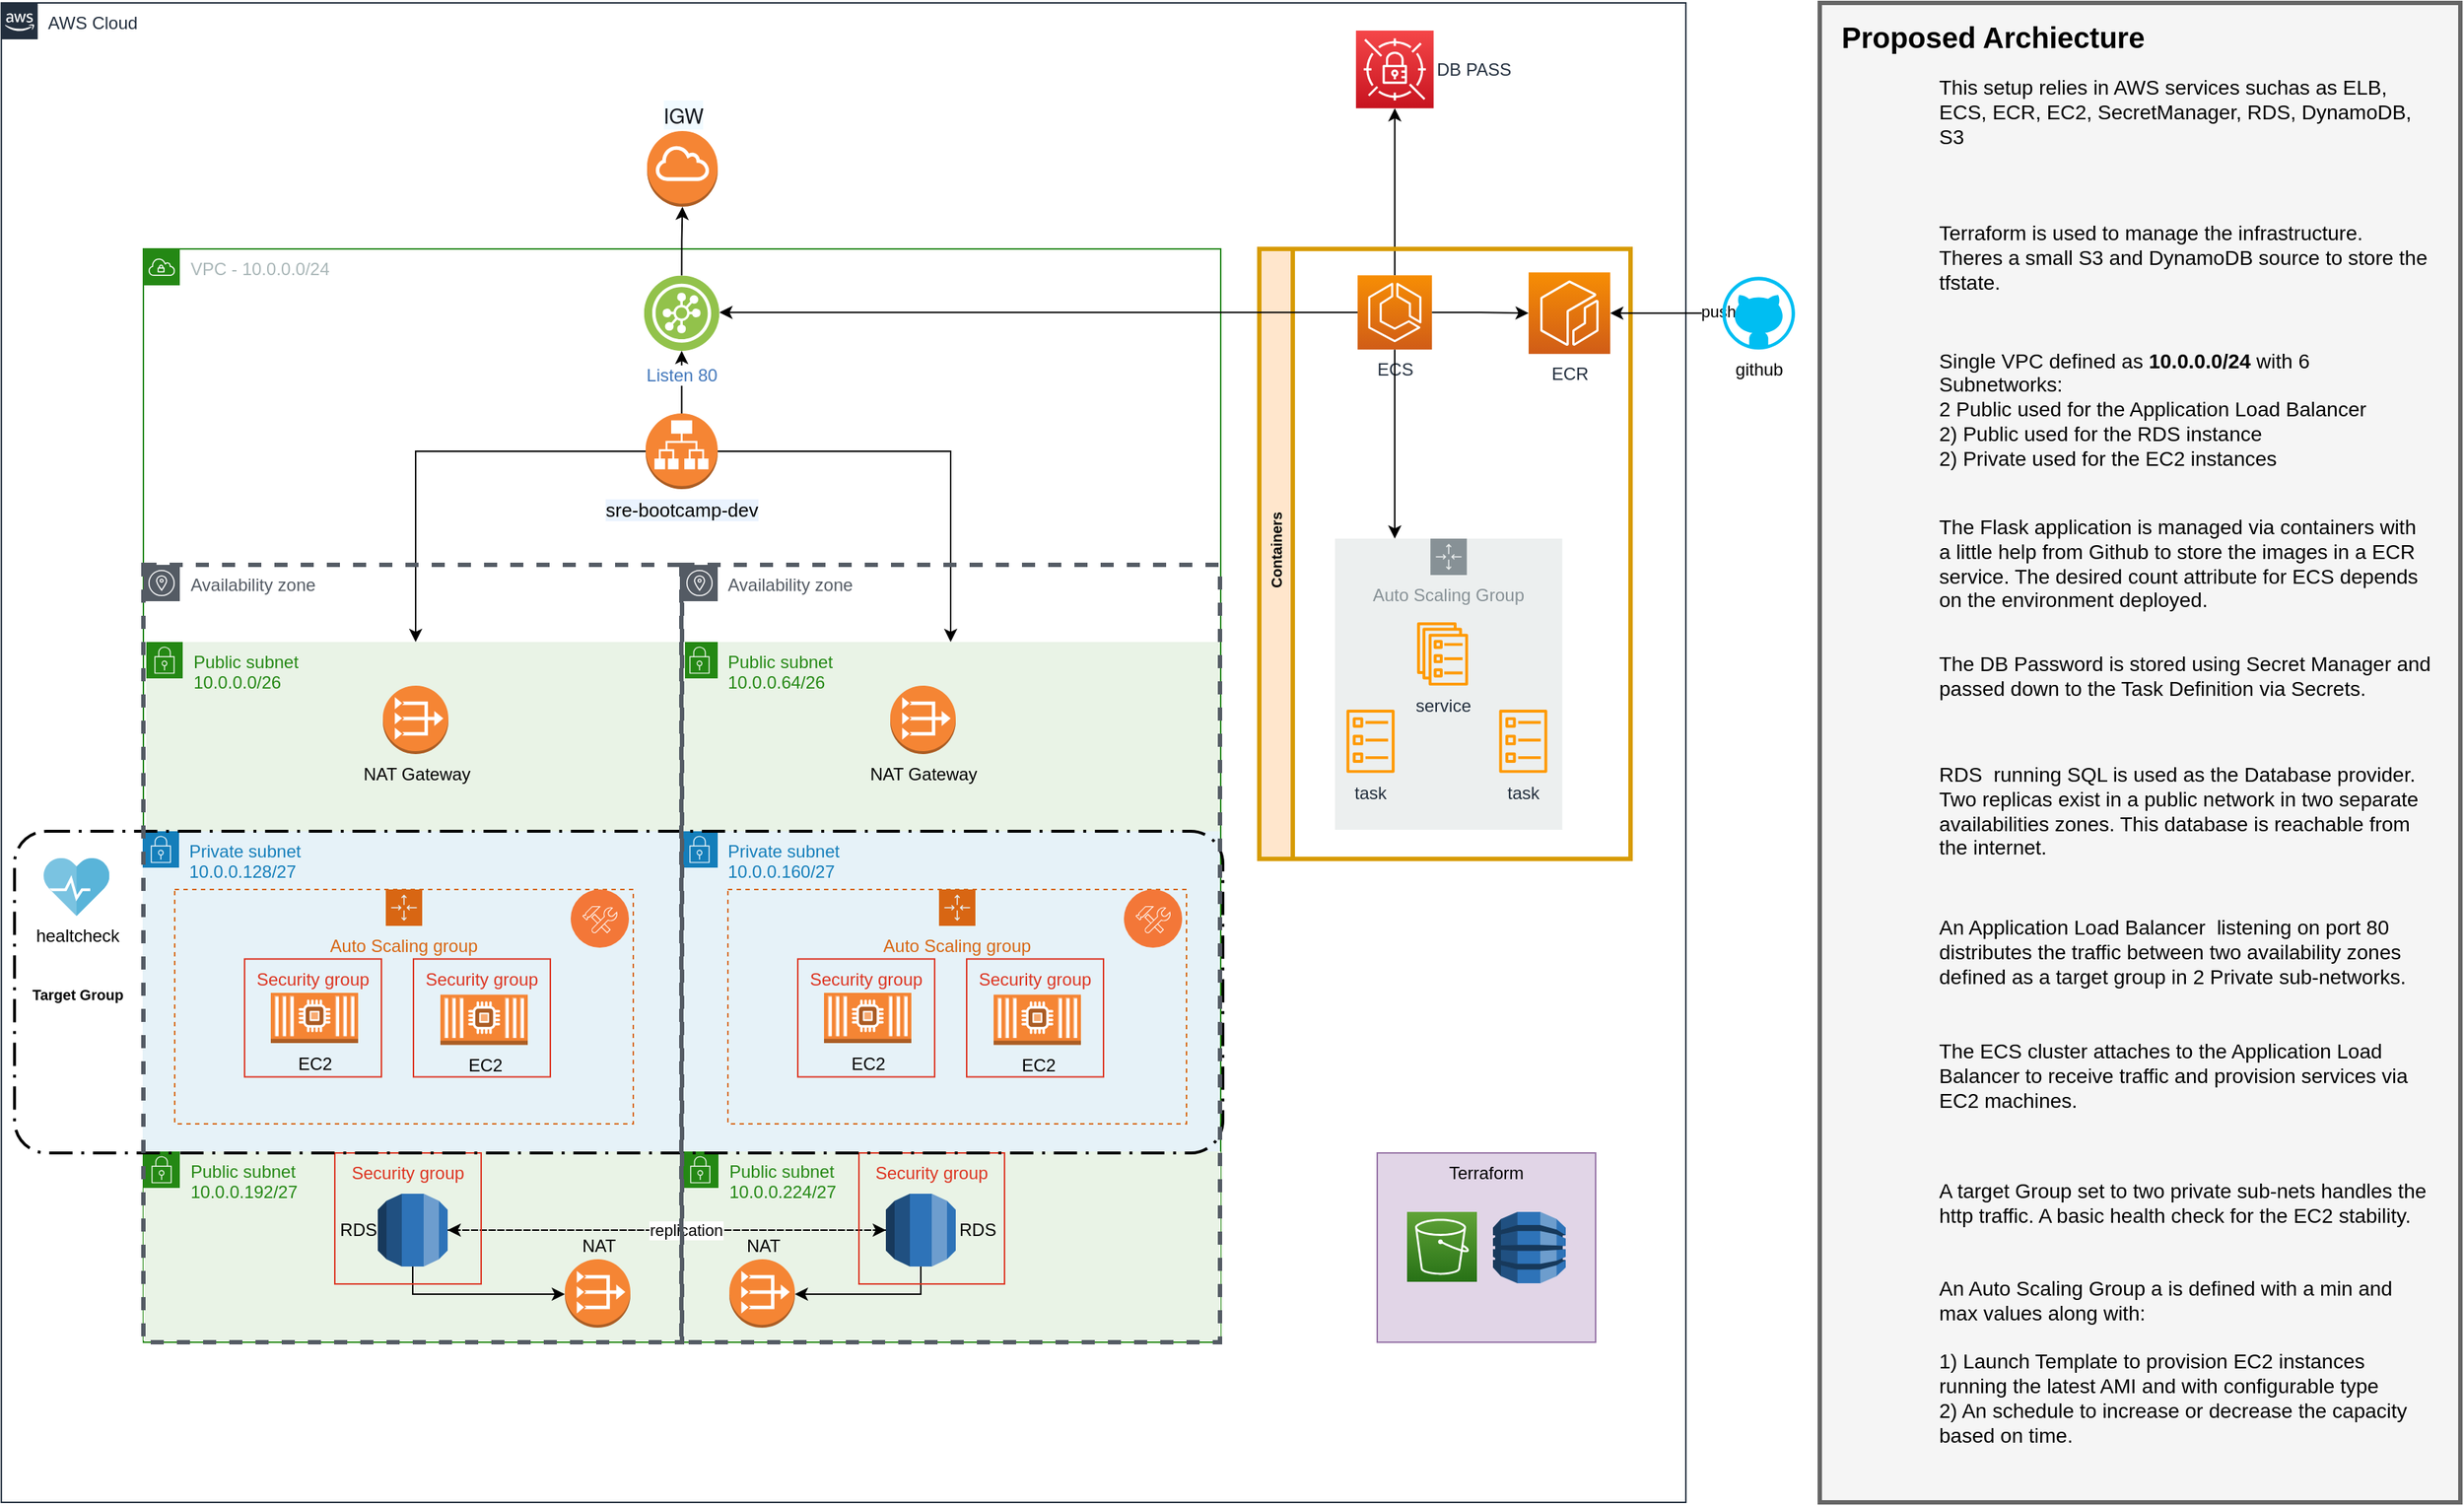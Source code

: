 <mxfile version="15.5.0" type="device"><diagram id="akol-tGmnqR44-U-yUHA" name="Page-1"><mxGraphModel dx="1468" dy="2044" grid="1" gridSize="10" guides="1" tooltips="1" connect="1" arrows="1" fold="1" page="1" pageScale="1" pageWidth="850" pageHeight="1100" math="0" shadow="0"><root><mxCell id="0"/><mxCell id="1" parent="0"/><mxCell id="ZdkhlD_b2fSYu1Bf26AR-216" value="" style="group" parent="1" vertex="1" connectable="0"><mxGeometry y="-1090" width="1158" height="1030" as="geometry"/></mxCell><mxCell id="ZdkhlD_b2fSYu1Bf26AR-36" value="AWS Cloud" style="points=[[0,0],[0.25,0],[0.5,0],[0.75,0],[1,0],[1,0.25],[1,0.5],[1,0.75],[1,1],[0.75,1],[0.5,1],[0.25,1],[0,1],[0,0.75],[0,0.5],[0,0.25]];outlineConnect=0;gradientColor=none;html=1;whiteSpace=wrap;fontSize=12;fontStyle=0;shape=mxgraph.aws4.group;grIcon=mxgraph.aws4.group_aws_cloud_alt;strokeColor=#232F3E;fillColor=none;verticalAlign=top;align=left;spacingLeft=30;fontColor=#232F3E;dashed=0;" parent="ZdkhlD_b2fSYu1Bf26AR-216" vertex="1"><mxGeometry x="0.904" width="1157.096" height="1030" as="geometry"/></mxCell><mxCell id="ZdkhlD_b2fSYu1Bf26AR-94" value="&lt;font style=&quot;font-size: 10px&quot;&gt;Target Group&lt;/font&gt;" style="text;strokeColor=none;fillColor=none;html=1;fontSize=17;fontStyle=1;verticalAlign=middle;align=center;" parent="ZdkhlD_b2fSYu1Bf26AR-216" vertex="1"><mxGeometry x="7.4" y="660" width="90.398" height="40" as="geometry"/></mxCell><mxCell id="ZdkhlD_b2fSYu1Bf26AR-95" value="healtcheck" style="sketch=0;aspect=fixed;html=1;points=[];align=center;image;fontSize=12;image=img/lib/mscae/ServiceHealth.svg;" parent="ZdkhlD_b2fSYu1Bf26AR-216" vertex="1"><mxGeometry x="30.004" y="587.47" width="45.199" height="39.775" as="geometry"/></mxCell><mxCell id="ZdkhlD_b2fSYu1Bf26AR-230" style="edgeStyle=orthogonalEdgeStyle;rounded=0;orthogonalLoop=1;jettySize=auto;html=1;fontSize=10;" parent="ZdkhlD_b2fSYu1Bf26AR-216" source="ZdkhlD_b2fSYu1Bf26AR-134" target="ZdkhlD_b2fSYu1Bf26AR-18" edge="1"><mxGeometry relative="1" as="geometry"/></mxCell><mxCell id="ZdkhlD_b2fSYu1Bf26AR-134" value="ECS" style="sketch=0;points=[[0,0,0],[0.25,0,0],[0.5,0,0],[0.75,0,0],[1,0,0],[0,1,0],[0.25,1,0],[0.5,1,0],[0.75,1,0],[1,1,0],[0,0.25,0],[0,0.5,0],[0,0.75,0],[1,0.25,0],[1,0.5,0],[1,0.75,0]];outlineConnect=0;fontColor=#232F3E;gradientColor=#F78E04;gradientDirection=north;fillColor=#D05C17;strokeColor=#ffffff;dashed=0;verticalLabelPosition=bottom;verticalAlign=top;align=center;html=1;fontSize=12;fontStyle=0;aspect=fixed;shape=mxgraph.aws4.resourceIcon;resIcon=mxgraph.aws4.ecs;" parent="ZdkhlD_b2fSYu1Bf26AR-216" vertex="1"><mxGeometry x="932.536" y="187.09" width="51.075" height="51.075" as="geometry"/></mxCell><mxCell id="ZdkhlD_b2fSYu1Bf26AR-170" style="edgeStyle=orthogonalEdgeStyle;rounded=0;orthogonalLoop=1;jettySize=auto;html=1;" parent="ZdkhlD_b2fSYu1Bf26AR-216" source="ZdkhlD_b2fSYu1Bf26AR-134" target="ZdkhlD_b2fSYu1Bf26AR-163" edge="1"><mxGeometry relative="1" as="geometry"><Array as="points"><mxPoint x="958" y="270"/><mxPoint x="958" y="270"/></Array></mxGeometry></mxCell><mxCell id="ZdkhlD_b2fSYu1Bf26AR-18" value="DB PASS" style="sketch=0;points=[[0,0,0],[0.25,0,0],[0.5,0,0],[0.75,0,0],[1,0,0],[0,1,0],[0.25,1,0],[0.5,1,0],[0.75,1,0],[1,1,0],[0,0.25,0],[0,0.5,0],[0,0.75,0],[1,0.25,0],[1,0.5,0],[1,0.75,0]];outlineConnect=0;fontColor=#232F3E;gradientColor=#F54749;gradientDirection=north;fillColor=#C7131F;strokeColor=#ffffff;dashed=0;verticalLabelPosition=middle;verticalAlign=middle;align=left;html=1;fontSize=12;fontStyle=0;aspect=fixed;shape=mxgraph.aws4.resourceIcon;resIcon=mxgraph.aws4.secrets_manager;labelPosition=right;" parent="ZdkhlD_b2fSYu1Bf26AR-216" vertex="1"><mxGeometry x="931.408" y="19" width="53.335" height="53.335" as="geometry"/></mxCell><mxCell id="ZdkhlD_b2fSYu1Bf26AR-117" value="ECR&lt;br&gt;" style="sketch=0;points=[[0,0,0],[0.25,0,0],[0.5,0,0],[0.75,0,0],[1,0,0],[0,1,0],[0.25,1,0],[0.5,1,0],[0.75,1,0],[1,1,0],[0,0.25,0],[0,0.5,0],[0,0.75,0],[1,0.25,0],[1,0.5,0],[1,0.75,0]];outlineConnect=0;fontColor=#232F3E;gradientColor=#F78E04;gradientDirection=north;fillColor=#D05C17;strokeColor=#ffffff;dashed=0;verticalLabelPosition=bottom;verticalAlign=top;align=center;html=1;fontSize=12;fontStyle=0;aspect=fixed;shape=mxgraph.aws4.resourceIcon;resIcon=mxgraph.aws4.ecr;" parent="ZdkhlD_b2fSYu1Bf26AR-216" vertex="1"><mxGeometry x="1050.003" y="185.1" width="56.047" height="56.047" as="geometry"/></mxCell><mxCell id="ZdkhlD_b2fSYu1Bf26AR-189" style="edgeStyle=orthogonalEdgeStyle;rounded=0;orthogonalLoop=1;jettySize=auto;html=1;" parent="ZdkhlD_b2fSYu1Bf26AR-216" source="ZdkhlD_b2fSYu1Bf26AR-134" target="ZdkhlD_b2fSYu1Bf26AR-117" edge="1"><mxGeometry relative="1" as="geometry"/></mxCell><mxCell id="ZdkhlD_b2fSYu1Bf26AR-228" value="  Containers" style="swimlane;horizontal=0;fontSize=10;strokeWidth=3;fillColor=#ffe6cc;strokeColor=#d79b00;" parent="ZdkhlD_b2fSYu1Bf26AR-216" vertex="1"><mxGeometry x="865" y="169" width="255" height="419" as="geometry"><mxRectangle x="865" y="111" width="30" height="80" as="alternateBounds"/></mxGeometry></mxCell><mxCell id="ZdkhlD_b2fSYu1Bf26AR-186" value="" style="group" parent="ZdkhlD_b2fSYu1Bf26AR-216" vertex="1" connectable="0"><mxGeometry x="915.996" y="368" width="156.163" height="200" as="geometry"/></mxCell><mxCell id="ZdkhlD_b2fSYu1Bf26AR-163" value="Auto Scaling Group" style="sketch=0;outlineConnect=0;gradientColor=none;html=1;whiteSpace=wrap;fontSize=12;fontStyle=0;shape=mxgraph.aws4.groupCenter;grIcon=mxgraph.aws4.group_auto_scaling_group;grStroke=0;strokeColor=#879196;fillColor=#ECEFEF;verticalAlign=top;align=center;fontColor=#879196;dashed=0;spacingTop=25;" parent="ZdkhlD_b2fSYu1Bf26AR-186" vertex="1"><mxGeometry x="1" width="156.163" height="200" as="geometry"/></mxCell><mxCell id="ZdkhlD_b2fSYu1Bf26AR-183" value="task" style="sketch=0;outlineConnect=0;fontColor=#232F3E;gradientColor=none;fillColor=#FF9900;strokeColor=none;dashed=0;verticalLabelPosition=bottom;verticalAlign=top;align=center;html=1;fontSize=12;fontStyle=0;aspect=fixed;pointerEvents=1;shape=mxgraph.aws4.ecs_task;" parent="ZdkhlD_b2fSYu1Bf26AR-186" vertex="1"><mxGeometry x="8.696" y="117.52" width="33.447" height="43.391" as="geometry"/></mxCell><mxCell id="ZdkhlD_b2fSYu1Bf26AR-184" value="task" style="sketch=0;outlineConnect=0;fontColor=#232F3E;gradientColor=none;fillColor=#FF9900;strokeColor=none;dashed=0;verticalLabelPosition=bottom;verticalAlign=top;align=center;html=1;fontSize=12;fontStyle=0;aspect=fixed;pointerEvents=1;shape=mxgraph.aws4.ecs_task;" parent="ZdkhlD_b2fSYu1Bf26AR-186" vertex="1"><mxGeometry x="113.558" y="117.52" width="33.447" height="43.391" as="geometry"/></mxCell><mxCell id="ZdkhlD_b2fSYu1Bf26AR-185" value="service" style="sketch=0;outlineConnect=0;fontColor=#232F3E;gradientColor=none;fillColor=#FF9900;strokeColor=none;dashed=0;verticalLabelPosition=bottom;verticalAlign=top;align=center;html=1;fontSize=12;fontStyle=0;aspect=fixed;pointerEvents=1;shape=mxgraph.aws4.ecs_service;" parent="ZdkhlD_b2fSYu1Bf26AR-186" vertex="1"><mxGeometry x="57.285" y="57.52" width="35.255" height="43.391" as="geometry"/></mxCell><mxCell id="ZdkhlD_b2fSYu1Bf26AR-231" value="" style="group" parent="ZdkhlD_b2fSYu1Bf26AR-216" vertex="1" connectable="0"><mxGeometry x="946" y="790" width="150" height="130" as="geometry"/></mxCell><mxCell id="ZdkhlD_b2fSYu1Bf26AR-38" value="Terraform" style="fillColor=#e1d5e7;strokeColor=#9673a6;dashed=0;verticalAlign=top;fontStyle=0;" parent="ZdkhlD_b2fSYu1Bf26AR-231" vertex="1"><mxGeometry width="150" height="130" as="geometry"/></mxCell><mxCell id="ZdkhlD_b2fSYu1Bf26AR-2" value="&lt;div style=&quot;color: rgb(212 , 212 , 212) ; background-color: rgb(30 , 30 , 30) ; font-family: &amp;#34;consolas&amp;#34; , &amp;#34;courier new&amp;#34; , monospace ; font-size: 14px ; line-height: 19px&quot;&gt;&lt;br&gt;&lt;/div&gt;&lt;div style=&quot;color: rgb(212 , 212 , 212) ; background-color: rgb(30 , 30 , 30) ; font-family: &amp;#34;consolas&amp;#34; , &amp;#34;courier new&amp;#34; , monospace ; font-size: 14px ; line-height: 19px&quot;&gt;&lt;br&gt;&lt;/div&gt;" style="outlineConnect=0;dashed=0;verticalLabelPosition=bottom;verticalAlign=top;align=center;html=1;shape=mxgraph.aws3.dynamo_db;fillColor=#2E73B8;gradientColor=none;" parent="ZdkhlD_b2fSYu1Bf26AR-231" vertex="1"><mxGeometry x="79.5" y="40.5" width="50" height="49" as="geometry"/></mxCell><mxCell id="ZdkhlD_b2fSYu1Bf26AR-1" value="&lt;div style=&quot;color: rgb(212 , 212 , 212) ; background-color: rgb(30 , 30 , 30) ; font-family: &amp;#34;consolas&amp;#34; , &amp;#34;courier new&amp;#34; , monospace ; font-size: 14px ; line-height: 19px&quot;&gt;&lt;br&gt;&lt;/div&gt;" style="sketch=0;points=[[0,0,0],[0.25,0,0],[0.5,0,0],[0.75,0,0],[1,0,0],[0,1,0],[0.25,1,0],[0.5,1,0],[0.75,1,0],[1,1,0],[0,0.25,0],[0,0.5,0],[0,0.75,0],[1,0.25,0],[1,0.5,0],[1,0.75,0]];outlineConnect=0;fontColor=#232F3E;gradientColor=#60A337;gradientDirection=north;fillColor=#277116;strokeColor=#ffffff;dashed=0;verticalLabelPosition=bottom;verticalAlign=top;align=center;html=1;fontSize=12;fontStyle=0;aspect=fixed;shape=mxgraph.aws4.resourceIcon;resIcon=mxgraph.aws4.s3;" parent="ZdkhlD_b2fSYu1Bf26AR-231" vertex="1"><mxGeometry x="20.5" y="40.5" width="48" height="48" as="geometry"/></mxCell><mxCell id="ZdkhlD_b2fSYu1Bf26AR-260" value="" style="shape=image;html=1;verticalAlign=top;verticalLabelPosition=bottom;labelBackgroundColor=#ffffff;imageAspect=0;aspect=fixed;image=https://cdn3.iconfinder.com/data/icons/letters-and-numbers-1/32/number_1_blue-128.png;fontSize=10;strokeWidth=3;" parent="ZdkhlD_b2fSYu1Bf26AR-216" vertex="1"><mxGeometry x="993" y="736" width="50" height="50" as="geometry"/></mxCell><mxCell id="ZdkhlD_b2fSYu1Bf26AR-263" value="" style="shape=image;html=1;verticalAlign=top;verticalLabelPosition=bottom;labelBackgroundColor=#ffffff;imageAspect=0;aspect=fixed;image=https://cdn3.iconfinder.com/data/icons/letters-and-numbers-1/32/number_3_blue-128.png;fontSize=10;strokeWidth=3;" parent="ZdkhlD_b2fSYu1Bf26AR-216" vertex="1"><mxGeometry x="983.61" y="278" width="50" height="50" as="geometry"/></mxCell><mxCell id="ZdkhlD_b2fSYu1Bf26AR-265" value="" style="shape=image;html=1;verticalAlign=top;verticalLabelPosition=bottom;labelBackgroundColor=#ffffff;imageAspect=0;aspect=fixed;image=https://cdn3.iconfinder.com/data/icons/letters-and-numbers-1/32/number_4_blue-128.png;fontSize=10;strokeWidth=3;" parent="ZdkhlD_b2fSYu1Bf26AR-216" vertex="1"><mxGeometry x="1046" y="22.33" width="50" height="50" as="geometry"/></mxCell><mxCell id="ZdkhlD_b2fSYu1Bf26AR-37" value="VPC -&amp;nbsp;10.0.0.0/24" style="points=[[0,0],[0.25,0],[0.5,0],[0.75,0],[1,0],[1,0.25],[1,0.5],[1,0.75],[1,1],[0.75,1],[0.5,1],[0.25,1],[0,1],[0,0.75],[0,0.5],[0,0.25]];outlineConnect=0;gradientColor=none;html=1;whiteSpace=wrap;fontSize=12;fontStyle=0;shape=mxgraph.aws4.group;grIcon=mxgraph.aws4.group_vpc;strokeColor=#248814;fillColor=none;verticalAlign=top;align=left;spacingLeft=30;fontColor=#AAB7B8;dashed=0;" parent="1" vertex="1"><mxGeometry x="98.5" y="-921" width="740" height="751" as="geometry"/></mxCell><mxCell id="ZdkhlD_b2fSYu1Bf26AR-53" value="Private subnet&lt;br&gt;10.0.0.128/27" style="points=[[0,0],[0.25,0],[0.5,0],[0.75,0],[1,0],[1,0.25],[1,0.5],[1,0.75],[1,1],[0.75,1],[0.5,1],[0.25,1],[0,1],[0,0.75],[0,0.5],[0,0.25]];outlineConnect=0;gradientColor=none;html=1;whiteSpace=wrap;fontSize=12;fontStyle=0;shape=mxgraph.aws4.group;grIcon=mxgraph.aws4.group_security_group;grStroke=0;strokeColor=#147EBA;fillColor=#E6F2F8;verticalAlign=top;align=left;spacingLeft=30;fontColor=#147EBA;dashed=0;" parent="1" vertex="1"><mxGeometry x="98" y="-521" width="370" height="221" as="geometry"/></mxCell><mxCell id="ZdkhlD_b2fSYu1Bf26AR-52" value="Public subnet&lt;br&gt;10.0.0.64/26" style="points=[[0,0],[0.25,0],[0.5,0],[0.75,0],[1,0],[1,0.25],[1,0.5],[1,0.75],[1,1],[0.75,1],[0.5,1],[0.25,1],[0,1],[0,0.75],[0,0.5],[0,0.25]];outlineConnect=0;gradientColor=none;html=1;whiteSpace=wrap;fontSize=12;fontStyle=0;shape=mxgraph.aws4.group;grIcon=mxgraph.aws4.group_security_group;grStroke=0;strokeColor=#248814;fillColor=#E9F3E6;verticalAlign=top;align=left;spacingLeft=30;fontColor=#248814;dashed=0;" parent="1" vertex="1"><mxGeometry x="468" y="-651" width="370" height="130" as="geometry"/></mxCell><mxCell id="ZdkhlD_b2fSYu1Bf26AR-49" value="Public subnet&lt;br&gt;10.0.0.0/26" style="points=[[0,0],[0.25,0],[0.5,0],[0.75,0],[1,0],[1,0.25],[1,0.5],[1,0.75],[1,1],[0.75,1],[0.5,1],[0.25,1],[0,1],[0,0.75],[0,0.5],[0,0.25]];outlineConnect=0;gradientColor=none;html=1;whiteSpace=wrap;fontSize=12;fontStyle=0;shape=mxgraph.aws4.group;grIcon=mxgraph.aws4.group_security_group;grStroke=0;strokeColor=#248814;fillColor=#E9F3E6;verticalAlign=top;align=left;spacingLeft=30;fontColor=#248814;dashed=0;" parent="1" vertex="1"><mxGeometry x="100.5" y="-651" width="370" height="130" as="geometry"/></mxCell><mxCell id="ZdkhlD_b2fSYu1Bf26AR-54" value="Private subnet&lt;br&gt;10.0.0.160/27" style="points=[[0,0],[0.25,0],[0.5,0],[0.75,0],[1,0],[1,0.25],[1,0.5],[1,0.75],[1,1],[0.75,1],[0.5,1],[0.25,1],[0,1],[0,0.75],[0,0.5],[0,0.25]];outlineConnect=0;gradientColor=none;html=1;whiteSpace=wrap;fontSize=12;fontStyle=0;shape=mxgraph.aws4.group;grIcon=mxgraph.aws4.group_security_group;grStroke=0;strokeColor=#147EBA;fillColor=#E6F2F8;verticalAlign=top;align=left;spacingLeft=30;fontColor=#147EBA;dashed=0;" parent="1" vertex="1"><mxGeometry x="468" y="-521" width="370" height="221" as="geometry"/></mxCell><mxCell id="ZdkhlD_b2fSYu1Bf26AR-60" value="Public subnet&lt;br&gt;10.0.0.224/27" style="points=[[0,0],[0.25,0],[0.5,0],[0.75,0],[1,0],[1,0.25],[1,0.5],[1,0.75],[1,1],[0.75,1],[0.5,1],[0.25,1],[0,1],[0,0.75],[0,0.5],[0,0.25]];outlineConnect=0;gradientColor=none;html=1;whiteSpace=wrap;fontSize=12;fontStyle=0;shape=mxgraph.aws4.group;grIcon=mxgraph.aws4.group_security_group;grStroke=0;strokeColor=#248814;fillColor=#E9F3E6;verticalAlign=top;align=left;spacingLeft=30;fontColor=#248814;dashed=0;" parent="1" vertex="1"><mxGeometry x="468.5" y="-301" width="370" height="130" as="geometry"/></mxCell><mxCell id="ZdkhlD_b2fSYu1Bf26AR-59" value="Public subnet&lt;br&gt;10.0.0.192/27" style="points=[[0,0],[0.25,0],[0.5,0],[0.75,0],[1,0],[1,0.25],[1,0.5],[1,0.75],[1,1],[0.75,1],[0.5,1],[0.25,1],[0,1],[0,0.75],[0,0.5],[0,0.25]];outlineConnect=0;gradientColor=none;html=1;whiteSpace=wrap;fontSize=12;fontStyle=0;shape=mxgraph.aws4.group;grIcon=mxgraph.aws4.group_security_group;grStroke=0;strokeColor=#248814;fillColor=#E9F3E6;verticalAlign=top;align=left;spacingLeft=30;fontColor=#248814;dashed=0;" parent="1" vertex="1"><mxGeometry x="98.5" y="-301" width="370" height="130" as="geometry"/></mxCell><mxCell id="ZdkhlD_b2fSYu1Bf26AR-44" value="&lt;span style=&quot;color: rgb(22 , 25 , 31) ; font-family: &amp;#34;amazon ember&amp;#34; , &amp;#34;helvetica neue&amp;#34; , &amp;#34;roboto&amp;#34; , &amp;#34;arial&amp;#34; , sans-serif ; font-size: 14px ; background-color: rgb(241 , 250 , 255)&quot;&gt;IGW&lt;/span&gt;" style="outlineConnect=0;dashed=0;verticalLabelPosition=top;verticalAlign=bottom;align=center;html=1;shape=mxgraph.aws3.internet_gateway;fillColor=#F58534;gradientColor=none;labelPosition=center;" parent="1" vertex="1"><mxGeometry x="444.5" y="-1002" width="48.5" height="52" as="geometry"/></mxCell><mxCell id="ZdkhlD_b2fSYu1Bf26AR-72" style="edgeStyle=orthogonalEdgeStyle;rounded=0;orthogonalLoop=1;jettySize=auto;html=1;entryX=0.5;entryY=1;entryDx=0;entryDy=0;entryPerimeter=0;startArrow=none;" parent="1" source="ZdkhlD_b2fSYu1Bf26AR-103" target="ZdkhlD_b2fSYu1Bf26AR-44" edge="1"><mxGeometry relative="1" as="geometry"/></mxCell><mxCell id="ZdkhlD_b2fSYu1Bf26AR-105" style="edgeStyle=orthogonalEdgeStyle;rounded=0;orthogonalLoop=1;jettySize=auto;html=1;" parent="1" source="ZdkhlD_b2fSYu1Bf26AR-56" target="ZdkhlD_b2fSYu1Bf26AR-103" edge="1"><mxGeometry relative="1" as="geometry"/></mxCell><mxCell id="ZdkhlD_b2fSYu1Bf26AR-74" style="edgeStyle=orthogonalEdgeStyle;rounded=0;orthogonalLoop=1;jettySize=auto;html=1;dashed=1;" parent="1" source="ZdkhlD_b2fSYu1Bf26AR-61" target="ZdkhlD_b2fSYu1Bf26AR-63" edge="1"><mxGeometry relative="1" as="geometry"/></mxCell><mxCell id="ZdkhlD_b2fSYu1Bf26AR-224" style="edgeStyle=orthogonalEdgeStyle;rounded=0;orthogonalLoop=1;jettySize=auto;html=1;entryX=1;entryY=0.5;entryDx=0;entryDy=0;entryPerimeter=0;fontSize=10;" parent="1" source="ZdkhlD_b2fSYu1Bf26AR-61" target="ZdkhlD_b2fSYu1Bf26AR-221" edge="1"><mxGeometry relative="1" as="geometry"><Array as="points"><mxPoint x="633" y="-203"/><mxPoint x="546" y="-203"/></Array></mxGeometry></mxCell><mxCell id="ZdkhlD_b2fSYu1Bf26AR-61" value="RDS" style="outlineConnect=0;dashed=0;verticalLabelPosition=middle;verticalAlign=middle;align=left;html=1;shape=mxgraph.aws3.rds;fillColor=#2E73B8;gradientColor=none;labelPosition=right;" parent="1" vertex="1"><mxGeometry x="608.5" y="-272" width="48" height="50" as="geometry"/></mxCell><mxCell id="ZdkhlD_b2fSYu1Bf26AR-79" style="edgeStyle=orthogonalEdgeStyle;rounded=0;orthogonalLoop=1;jettySize=auto;html=1;dashed=1;" parent="1" source="ZdkhlD_b2fSYu1Bf26AR-63" target="ZdkhlD_b2fSYu1Bf26AR-61" edge="1"><mxGeometry relative="1" as="geometry"/></mxCell><mxCell id="ZdkhlD_b2fSYu1Bf26AR-81" value="replication" style="edgeLabel;html=1;align=center;verticalAlign=middle;resizable=0;points=[];" parent="ZdkhlD_b2fSYu1Bf26AR-79" vertex="1" connectable="0"><mxGeometry x="-0.143" y="-3" relative="1" as="geometry"><mxPoint x="34" y="-3" as="offset"/></mxGeometry></mxCell><mxCell id="ZdkhlD_b2fSYu1Bf26AR-223" style="edgeStyle=orthogonalEdgeStyle;rounded=0;orthogonalLoop=1;jettySize=auto;html=1;entryX=0;entryY=0.5;entryDx=0;entryDy=0;entryPerimeter=0;fontSize=10;" parent="1" source="ZdkhlD_b2fSYu1Bf26AR-63" target="ZdkhlD_b2fSYu1Bf26AR-73" edge="1"><mxGeometry relative="1" as="geometry"><Array as="points"><mxPoint x="284" y="-203"/><mxPoint x="388" y="-203"/></Array></mxGeometry></mxCell><mxCell id="ZdkhlD_b2fSYu1Bf26AR-63" value="RDS" style="outlineConnect=0;dashed=0;verticalLabelPosition=middle;verticalAlign=middle;align=right;html=1;shape=mxgraph.aws3.rds;fillColor=#2E73B8;gradientColor=none;labelPosition=left;" parent="1" vertex="1"><mxGeometry x="259.5" y="-272" width="48" height="50" as="geometry"/></mxCell><mxCell id="ZdkhlD_b2fSYu1Bf26AR-68" value="NAT Gateway" style="outlineConnect=0;dashed=0;verticalLabelPosition=bottom;verticalAlign=top;align=center;html=1;shape=mxgraph.aws3.vpc_nat_gateway;fillColor=#F58534;gradientColor=none;" parent="1" vertex="1"><mxGeometry x="263" y="-621" width="45" height="46.96" as="geometry"/></mxCell><mxCell id="ZdkhlD_b2fSYu1Bf26AR-69" value="NAT Gateway" style="outlineConnect=0;dashed=0;verticalLabelPosition=bottom;verticalAlign=top;align=center;html=1;shape=mxgraph.aws3.vpc_nat_gateway;fillColor=#F58534;gradientColor=none;" parent="1" vertex="1"><mxGeometry x="611.5" y="-621" width="45" height="46.96" as="geometry"/></mxCell><mxCell id="ZdkhlD_b2fSYu1Bf26AR-73" value="NAT" style="outlineConnect=0;dashed=0;verticalLabelPosition=top;verticalAlign=bottom;align=center;html=1;shape=mxgraph.aws3.vpc_nat_gateway;fillColor=#F58534;gradientColor=none;labelPosition=center;" parent="1" vertex="1"><mxGeometry x="388" y="-226.96" width="45" height="46.96" as="geometry"/></mxCell><mxCell id="ZdkhlD_b2fSYu1Bf26AR-103" value="Listen 80" style="aspect=fixed;perimeter=ellipsePerimeter;html=1;align=center;shadow=0;dashed=0;fontColor=#4277BB;labelBackgroundColor=#ffffff;fontSize=12;spacingTop=3;image;image=img/lib/ibm/vpc/LoadBalancerListener.svg;direction=north;" parent="1" vertex="1"><mxGeometry x="442.37" y="-902.75" width="51.75" height="51.75" as="geometry"/></mxCell><mxCell id="ZdkhlD_b2fSYu1Bf26AR-115" style="edgeStyle=orthogonalEdgeStyle;rounded=0;orthogonalLoop=1;jettySize=auto;html=1;entryX=0.5;entryY=0;entryDx=0;entryDy=0;" parent="1" source="ZdkhlD_b2fSYu1Bf26AR-56" target="ZdkhlD_b2fSYu1Bf26AR-52" edge="1"><mxGeometry relative="1" as="geometry"><Array as="points"><mxPoint x="653" y="-782"/></Array></mxGeometry></mxCell><mxCell id="ZdkhlD_b2fSYu1Bf26AR-116" style="edgeStyle=orthogonalEdgeStyle;rounded=0;orthogonalLoop=1;jettySize=auto;html=1;entryX=0.5;entryY=0;entryDx=0;entryDy=0;" parent="1" source="ZdkhlD_b2fSYu1Bf26AR-56" target="ZdkhlD_b2fSYu1Bf26AR-49" edge="1"><mxGeometry relative="1" as="geometry"><Array as="points"><mxPoint x="286" y="-782"/></Array></mxGeometry></mxCell><mxCell id="ZdkhlD_b2fSYu1Bf26AR-56" value="&lt;span style=&quot;font-family: &amp;#34;arial&amp;#34; ; font-size: 13px ; text-align: left ; background-color: rgb(234 , 243 , 254)&quot;&gt;sre-bootcamp-dev&lt;/span&gt;" style="outlineConnect=0;dashed=0;verticalLabelPosition=bottom;verticalAlign=top;align=center;html=1;shape=mxgraph.aws3.application_load_balancer;fillColor=#F58534;gradientColor=none;" parent="1" vertex="1"><mxGeometry x="443.5" y="-808" width="49.5" height="52" as="geometry"/></mxCell><mxCell id="ZdkhlD_b2fSYu1Bf26AR-132" style="edgeStyle=orthogonalEdgeStyle;rounded=0;orthogonalLoop=1;jettySize=auto;html=1;" parent="1" source="ZdkhlD_b2fSYu1Bf26AR-131" target="ZdkhlD_b2fSYu1Bf26AR-117" edge="1"><mxGeometry relative="1" as="geometry"/></mxCell><mxCell id="ZdkhlD_b2fSYu1Bf26AR-145" value="push" style="edgeLabel;html=1;align=center;verticalAlign=middle;resizable=0;points=[];" parent="ZdkhlD_b2fSYu1Bf26AR-132" vertex="1" connectable="0"><mxGeometry x="-0.195" relative="1" as="geometry"><mxPoint x="28" y="-1" as="offset"/></mxGeometry></mxCell><mxCell id="ZdkhlD_b2fSYu1Bf26AR-131" value="github" style="verticalLabelPosition=bottom;html=1;verticalAlign=top;align=center;strokeColor=none;fillColor=#00BEF2;shape=mxgraph.azure.github_code;pointerEvents=1;" parent="1" vertex="1"><mxGeometry x="1183" y="-901.87" width="50" height="50" as="geometry"/></mxCell><mxCell id="ZdkhlD_b2fSYu1Bf26AR-213" style="edgeStyle=orthogonalEdgeStyle;rounded=0;orthogonalLoop=1;jettySize=auto;html=1;fontSize=17;" parent="1" source="ZdkhlD_b2fSYu1Bf26AR-134" target="ZdkhlD_b2fSYu1Bf26AR-103" edge="1"><mxGeometry relative="1" as="geometry"><Array as="points"><mxPoint x="958" y="-877"/></Array></mxGeometry></mxCell><mxCell id="ZdkhlD_b2fSYu1Bf26AR-221" value="NAT" style="outlineConnect=0;dashed=0;verticalLabelPosition=top;verticalAlign=bottom;align=center;html=1;shape=mxgraph.aws3.vpc_nat_gateway;fillColor=#F58534;gradientColor=none;labelPosition=center;" parent="1" vertex="1"><mxGeometry x="501" y="-226.96" width="45" height="46.96" as="geometry"/></mxCell><mxCell id="ZdkhlD_b2fSYu1Bf26AR-232" value="" style="rounded=0;whiteSpace=wrap;html=1;fontSize=10;strokeWidth=3;fillColor=#f5f5f5;strokeColor=#666666;fontColor=#333333;" parent="1" vertex="1"><mxGeometry x="1250" y="-1090" width="440" height="1030" as="geometry"/></mxCell><mxCell id="ZdkhlD_b2fSYu1Bf26AR-233" value="&lt;h1&gt;Proposed Archiecture&lt;/h1&gt;" style="text;html=1;strokeColor=none;fillColor=none;spacing=5;spacingTop=-20;whiteSpace=wrap;overflow=hidden;rounded=0;fontSize=10;" parent="1" vertex="1"><mxGeometry x="1260" y="-1081" width="410" height="41" as="geometry"/></mxCell><mxCell id="ZdkhlD_b2fSYu1Bf26AR-234" value="" style="shape=image;html=1;verticalAlign=top;verticalLabelPosition=bottom;labelBackgroundColor=#ffffff;imageAspect=0;aspect=fixed;image=https://cdn3.iconfinder.com/data/icons/letters-and-numbers-1/32/number_1_blue-128.png;fontSize=10;strokeWidth=3;" parent="1" vertex="1"><mxGeometry x="1270" y="-938" width="50" height="50" as="geometry"/></mxCell><mxCell id="ZdkhlD_b2fSYu1Bf26AR-236" value="" style="shape=image;html=1;verticalAlign=top;verticalLabelPosition=bottom;labelBackgroundColor=#ffffff;imageAspect=0;aspect=fixed;image=https://cdn3.iconfinder.com/data/icons/letters-and-numbers-1/32/number_2_blue-128.png;fontSize=10;strokeWidth=3;" parent="1" vertex="1"><mxGeometry x="1270" y="-836" width="50" height="50" as="geometry"/></mxCell><mxCell id="ZdkhlD_b2fSYu1Bf26AR-239" value="" style="shape=image;html=1;verticalAlign=top;verticalLabelPosition=bottom;labelBackgroundColor=#ffffff;imageAspect=0;aspect=fixed;image=https://cdn3.iconfinder.com/data/icons/letters-and-numbers-1/32/number_5_blue-128.png;fontSize=10;strokeWidth=3;" parent="1" vertex="1"><mxGeometry x="1270" y="-559" width="50" height="50" as="geometry"/></mxCell><mxCell id="ZdkhlD_b2fSYu1Bf26AR-242" value="" style="shape=image;html=1;verticalAlign=top;verticalLabelPosition=bottom;labelBackgroundColor=#ffffff;imageAspect=0;aspect=fixed;image=https://cdn3.iconfinder.com/data/icons/letters-and-numbers-1/32/number_8_blue-128.png;fontSize=10;strokeWidth=3;" parent="1" vertex="1"><mxGeometry x="1270" y="-290.96" width="50" height="50" as="geometry"/></mxCell><mxCell id="ZdkhlD_b2fSYu1Bf26AR-243" value="" style="shape=image;html=1;verticalAlign=top;verticalLabelPosition=bottom;labelBackgroundColor=#ffffff;imageAspect=0;aspect=fixed;image=https://cdn3.iconfinder.com/data/icons/letters-and-numbers-1/32/number_9_blue-128.png;fontSize=10;strokeWidth=3;" parent="1" vertex="1"><mxGeometry x="1270" y="-182" width="50" height="50" as="geometry"/></mxCell><mxCell id="ZdkhlD_b2fSYu1Bf26AR-250" value="" style="shape=image;html=1;verticalAlign=top;verticalLabelPosition=bottom;labelBackgroundColor=#ffffff;imageAspect=0;aspect=fixed;image=https://cdn3.iconfinder.com/data/icons/letters-and-numbers-1/32/number_4_blue-128.png;fontSize=10;strokeWidth=3;" parent="1" vertex="1"><mxGeometry x="1270" y="-654" width="50" height="50" as="geometry"/></mxCell><mxCell id="ZdkhlD_b2fSYu1Bf26AR-251" value="" style="shape=image;html=1;verticalAlign=top;verticalLabelPosition=bottom;labelBackgroundColor=#ffffff;imageAspect=0;aspect=fixed;image=https://cdn3.iconfinder.com/data/icons/letters-and-numbers-1/32/number_3_blue-128.png;fontSize=10;strokeWidth=3;" parent="1" vertex="1"><mxGeometry x="1270" y="-733" width="50" height="50" as="geometry"/></mxCell><mxCell id="ZdkhlD_b2fSYu1Bf26AR-252" value="" style="shape=image;html=1;verticalAlign=top;verticalLabelPosition=bottom;labelBackgroundColor=#ffffff;imageAspect=0;aspect=fixed;image=https://cdn3.iconfinder.com/data/icons/letters-and-numbers-1/32/number_6_blue-128.png;fontSize=10;strokeWidth=3;" parent="1" vertex="1"><mxGeometry x="1270" y="-470" width="50" height="50" as="geometry"/></mxCell><mxCell id="ZdkhlD_b2fSYu1Bf26AR-253" value="" style="shape=image;html=1;verticalAlign=top;verticalLabelPosition=bottom;labelBackgroundColor=#ffffff;imageAspect=0;aspect=fixed;image=https://cdn3.iconfinder.com/data/icons/letters-and-numbers-1/32/number_0_blue-128.png;fontSize=10;strokeWidth=3;" parent="1" vertex="1"><mxGeometry x="1270" y="-1040" width="50" height="50" as="geometry"/></mxCell><mxCell id="ZdkhlD_b2fSYu1Bf26AR-255" value="" style="shape=image;html=1;verticalAlign=top;verticalLabelPosition=bottom;labelBackgroundColor=#ffffff;imageAspect=0;aspect=fixed;image=https://cdn3.iconfinder.com/data/icons/letters-and-numbers-1/32/number_7_blue-128.png;fontSize=10;strokeWidth=3;" parent="1" vertex="1"><mxGeometry x="1270" y="-372" width="50" height="50" as="geometry"/></mxCell><mxCell id="ZdkhlD_b2fSYu1Bf26AR-258" value="This setup relies in AWS services suchas as ELB, ECS, ECR, EC2, SecretManager, RDS, DynamoDB, S3" style="text;html=1;strokeColor=none;fillColor=none;align=left;verticalAlign=middle;whiteSpace=wrap;rounded=0;fontSize=14;" parent="1" vertex="1"><mxGeometry x="1330" y="-1030" width="340" height="30" as="geometry"/></mxCell><mxCell id="ZdkhlD_b2fSYu1Bf26AR-259" value="Single VPC defined as &lt;b&gt;10.0.0.0/24&lt;/b&gt; with 6 Subnetworks:&lt;br&gt;2 Public used for the Application Load Balancer&lt;br&gt;2) Public used for the RDS instance&lt;br&gt;2) Private used for the EC2 instances" style="text;html=1;strokeColor=none;fillColor=none;align=left;verticalAlign=middle;whiteSpace=wrap;rounded=0;fontSize=14;" parent="1" vertex="1"><mxGeometry x="1330" y="-826" width="340" height="30" as="geometry"/></mxCell><mxCell id="ZdkhlD_b2fSYu1Bf26AR-261" value="" style="shape=image;html=1;verticalAlign=top;verticalLabelPosition=bottom;labelBackgroundColor=#ffffff;imageAspect=0;aspect=fixed;image=https://cdn3.iconfinder.com/data/icons/letters-and-numbers-1/32/number_2_blue-128.png;fontSize=10;strokeWidth=3;" parent="1" vertex="1"><mxGeometry x="100.5" y="-892" width="50" height="50" as="geometry"/></mxCell><mxCell id="ZdkhlD_b2fSYu1Bf26AR-262" value="Terraform is used to manage the infrastructure. Theres a small S3 and DynamoDB source to store the tfstate." style="text;html=1;strokeColor=none;fillColor=none;align=left;verticalAlign=middle;whiteSpace=wrap;rounded=0;fontSize=14;" parent="1" vertex="1"><mxGeometry x="1330" y="-930" width="340" height="30" as="geometry"/></mxCell><mxCell id="ZdkhlD_b2fSYu1Bf26AR-264" value="The Flask application is managed via containers with a little help from Github to store the images in a ECR service. The desired count attribute for ECS depends on the environment deployed." style="text;html=1;strokeColor=none;fillColor=none;align=left;verticalAlign=middle;whiteSpace=wrap;rounded=0;fontSize=14;" parent="1" vertex="1"><mxGeometry x="1330" y="-720" width="340" height="30" as="geometry"/></mxCell><mxCell id="ZdkhlD_b2fSYu1Bf26AR-266" value="The DB Password is stored using Secret Manager and passed down to the Task Definition via Secrets." style="text;html=1;strokeColor=none;fillColor=none;align=left;verticalAlign=middle;whiteSpace=wrap;rounded=0;fontSize=14;" parent="1" vertex="1"><mxGeometry x="1330" y="-643" width="340" height="30" as="geometry"/></mxCell><mxCell id="ZdkhlD_b2fSYu1Bf26AR-267" value="" style="shape=image;html=1;verticalAlign=top;verticalLabelPosition=bottom;labelBackgroundColor=#ffffff;imageAspect=0;aspect=fixed;image=https://cdn3.iconfinder.com/data/icons/letters-and-numbers-1/32/number_5_blue-128.png;fontSize=10;strokeWidth=3;" parent="1" vertex="1"><mxGeometry x="110" y="-232" width="50" height="50" as="geometry"/></mxCell><mxCell id="ZdkhlD_b2fSYu1Bf26AR-268" value="RDS&amp;nbsp; running SQL is used as the Database provider. Two replicas exist in a public network in two separate availabilities zones. This database is reachable from the internet." style="text;html=1;strokeColor=none;fillColor=none;align=left;verticalAlign=middle;whiteSpace=wrap;rounded=0;fontSize=14;" parent="1" vertex="1"><mxGeometry x="1330" y="-550" width="340" height="30" as="geometry"/></mxCell><mxCell id="ZdkhlD_b2fSYu1Bf26AR-269" value="" style="shape=image;html=1;verticalAlign=top;verticalLabelPosition=bottom;labelBackgroundColor=#ffffff;imageAspect=0;aspect=fixed;image=https://cdn3.iconfinder.com/data/icons/letters-and-numbers-1/32/number_6_blue-128.png;fontSize=10;strokeWidth=3;" parent="1" vertex="1"><mxGeometry x="501" y="-858" width="50" height="50" as="geometry"/></mxCell><mxCell id="ZdkhlD_b2fSYu1Bf26AR-270" value="An Application Load Balancer&amp;nbsp; listening on port 80 distributes the traffic between two availability zones defined as a target group in 2 Private sub-networks.&amp;nbsp;" style="text;html=1;strokeColor=none;fillColor=none;align=left;verticalAlign=middle;whiteSpace=wrap;rounded=0;fontSize=14;" parent="1" vertex="1"><mxGeometry x="1330" y="-453" width="340" height="30" as="geometry"/></mxCell><mxCell id="ZdkhlD_b2fSYu1Bf26AR-271" value="" style="shape=image;html=1;verticalAlign=top;verticalLabelPosition=bottom;labelBackgroundColor=#ffffff;imageAspect=0;aspect=fixed;image=https://cdn3.iconfinder.com/data/icons/letters-and-numbers-1/32/number_7_blue-128.png;fontSize=10;strokeWidth=3;" parent="1" vertex="1"><mxGeometry x="750" y="-872" width="50" height="50" as="geometry"/></mxCell><mxCell id="ZdkhlD_b2fSYu1Bf26AR-272" value="The ECS cluster attaches to the Application Load Balancer to receive traffic and provision services via EC2 machines.&amp;nbsp;" style="text;html=1;strokeColor=none;fillColor=none;align=left;verticalAlign=middle;whiteSpace=wrap;rounded=0;fontSize=14;" parent="1" vertex="1"><mxGeometry x="1330" y="-368" width="340" height="30" as="geometry"/></mxCell><mxCell id="ZdkhlD_b2fSYu1Bf26AR-273" value="" style="shape=image;html=1;verticalAlign=top;verticalLabelPosition=bottom;labelBackgroundColor=#ffffff;imageAspect=0;aspect=fixed;image=https://cdn3.iconfinder.com/data/icons/letters-and-numbers-1/32/number_8_blue-128.png;fontSize=10;strokeWidth=3;" parent="1" vertex="1"><mxGeometry x="30" y="-372" width="50" height="50" as="geometry"/></mxCell><mxCell id="ZdkhlD_b2fSYu1Bf26AR-274" value="A target Group set to two private sub-nets handles the http traffic. A basic health check for the EC2 stability." style="text;html=1;strokeColor=none;fillColor=none;align=left;verticalAlign=middle;whiteSpace=wrap;rounded=0;fontSize=14;" parent="1" vertex="1"><mxGeometry x="1330" y="-280.96" width="340" height="30" as="geometry"/></mxCell><mxCell id="ZdkhlD_b2fSYu1Bf26AR-275" value="" style="shape=image;html=1;verticalAlign=top;verticalLabelPosition=bottom;labelBackgroundColor=#ffffff;imageAspect=0;aspect=fixed;image=https://cdn3.iconfinder.com/data/icons/letters-and-numbers-1/32/number_9_blue-128.png;fontSize=10;strokeWidth=3;" parent="1" vertex="1"><mxGeometry x="126" y="-481" width="50" height="50" as="geometry"/></mxCell><mxCell id="ZdkhlD_b2fSYu1Bf26AR-276" value="An Auto Scaling Group a is defined with a min and max values along with:&lt;br&gt;&lt;br&gt;1) Launch Template to provision EC2 instances running the latest AMI and with configurable type&lt;br&gt;2) An schedule to increase or decrease the capacity based on time." style="text;html=1;strokeColor=none;fillColor=none;align=left;verticalAlign=middle;whiteSpace=wrap;rounded=0;fontSize=14;" parent="1" vertex="1"><mxGeometry x="1330" y="-172" width="340" height="30" as="geometry"/></mxCell><mxCell id="VLY2VCfDMxgb5kkPaQeO-35" value="" style="group" vertex="1" connectable="0" parent="1"><mxGeometry x="500" y="-481" width="315" height="161" as="geometry"/></mxCell><mxCell id="VLY2VCfDMxgb5kkPaQeO-36" value="" style="group" vertex="1" connectable="0" parent="VLY2VCfDMxgb5kkPaQeO-35"><mxGeometry width="315" height="161" as="geometry"/></mxCell><mxCell id="VLY2VCfDMxgb5kkPaQeO-37" value="Auto Scaling group" style="points=[[0,0],[0.25,0],[0.5,0],[0.75,0],[1,0],[1,0.25],[1,0.5],[1,0.75],[1,1],[0.75,1],[0.5,1],[0.25,1],[0,1],[0,0.75],[0,0.5],[0,0.25]];outlineConnect=0;gradientColor=none;html=1;whiteSpace=wrap;fontSize=12;fontStyle=0;shape=mxgraph.aws4.groupCenter;grIcon=mxgraph.aws4.group_auto_scaling_group;grStroke=1;strokeColor=#D86613;fillColor=none;verticalAlign=top;align=center;fontColor=#D86613;dashed=1;spacingTop=25;" vertex="1" parent="VLY2VCfDMxgb5kkPaQeO-36"><mxGeometry width="315" height="161" as="geometry"/></mxCell><mxCell id="VLY2VCfDMxgb5kkPaQeO-38" value="" style="group" vertex="1" connectable="0" parent="VLY2VCfDMxgb5kkPaQeO-36"><mxGeometry x="48" y="47.75" width="210" height="113.25" as="geometry"/></mxCell><mxCell id="VLY2VCfDMxgb5kkPaQeO-39" value="" style="group" vertex="1" connectable="0" parent="VLY2VCfDMxgb5kkPaQeO-38"><mxGeometry width="210" height="113.25" as="geometry"/></mxCell><mxCell id="VLY2VCfDMxgb5kkPaQeO-40" value="Security group" style="fillColor=none;strokeColor=#DD3522;verticalAlign=top;fontStyle=0;fontColor=#DD3522;" vertex="1" parent="VLY2VCfDMxgb5kkPaQeO-39"><mxGeometry width="94" height="81" as="geometry"/></mxCell><mxCell id="VLY2VCfDMxgb5kkPaQeO-41" value="Security group" style="fillColor=none;strokeColor=#DD3522;verticalAlign=top;fontStyle=0;fontColor=#DD3522;" vertex="1" parent="VLY2VCfDMxgb5kkPaQeO-39"><mxGeometry x="116" width="94" height="81" as="geometry"/></mxCell><mxCell id="VLY2VCfDMxgb5kkPaQeO-20" value="" style="group" vertex="1" connectable="0" parent="VLY2VCfDMxgb5kkPaQeO-39"><mxGeometry x="18" y="-47.75" width="250" height="161" as="geometry"/></mxCell><mxCell id="ZdkhlD_b2fSYu1Bf26AR-130" value="" style="shape=image;html=1;verticalAlign=top;verticalLabelPosition=bottom;labelBackgroundColor=#ffffff;imageAspect=0;aspect=fixed;image=https://cdn2.iconfinder.com/data/icons/new-year-resolutions/64/resolutions-04-128.png" parent="VLY2VCfDMxgb5kkPaQeO-20" vertex="1"><mxGeometry x="202" y="113" width="48" height="48" as="geometry"/></mxCell><mxCell id="ZdkhlD_b2fSYu1Bf26AR-202" value="" style="aspect=fixed;perimeter=ellipsePerimeter;html=1;align=center;shadow=0;dashed=0;fontColor=#4277BB;labelBackgroundColor=#ffffff;fontSize=12;spacingTop=3;image;image=img/lib/ibm/devops/configuration_management.svg;" parent="VLY2VCfDMxgb5kkPaQeO-20" vertex="1"><mxGeometry x="206" width="40" height="40" as="geometry"/></mxCell><mxCell id="VLY2VCfDMxgb5kkPaQeO-11" value="EC2" style="outlineConnect=0;dashed=0;verticalLabelPosition=bottom;verticalAlign=top;align=center;html=1;shape=mxgraph.aws3.ec2_compute_container_2;fillColor=#F58534;gradientColor=none;" vertex="1" parent="VLY2VCfDMxgb5kkPaQeO-20"><mxGeometry y="71" width="60" height="34.5" as="geometry"/></mxCell><mxCell id="VLY2VCfDMxgb5kkPaQeO-12" value="EC2" style="outlineConnect=0;dashed=0;verticalLabelPosition=bottom;verticalAlign=top;align=center;html=1;shape=mxgraph.aws3.ec2_compute_container_2;fillColor=#F58534;gradientColor=none;" vertex="1" parent="VLY2VCfDMxgb5kkPaQeO-20"><mxGeometry x="116.5" y="72.25" width="60" height="34.5" as="geometry"/></mxCell><mxCell id="VLY2VCfDMxgb5kkPaQeO-42" value="" style="group" vertex="1" connectable="0" parent="1"><mxGeometry x="120" y="-481" width="315" height="161" as="geometry"/></mxCell><mxCell id="VLY2VCfDMxgb5kkPaQeO-43" value="Auto Scaling group" style="points=[[0,0],[0.25,0],[0.5,0],[0.75,0],[1,0],[1,0.25],[1,0.5],[1,0.75],[1,1],[0.75,1],[0.5,1],[0.25,1],[0,1],[0,0.75],[0,0.5],[0,0.25]];outlineConnect=0;gradientColor=none;html=1;whiteSpace=wrap;fontSize=12;fontStyle=0;shape=mxgraph.aws4.groupCenter;grIcon=mxgraph.aws4.group_auto_scaling_group;grStroke=1;strokeColor=#D86613;fillColor=none;verticalAlign=top;align=center;fontColor=#D86613;dashed=1;spacingTop=25;" vertex="1" parent="VLY2VCfDMxgb5kkPaQeO-42"><mxGeometry width="315" height="161" as="geometry"/></mxCell><mxCell id="VLY2VCfDMxgb5kkPaQeO-44" value="" style="group" vertex="1" connectable="0" parent="VLY2VCfDMxgb5kkPaQeO-42"><mxGeometry x="48" y="47.75" width="210" height="113.25" as="geometry"/></mxCell><mxCell id="VLY2VCfDMxgb5kkPaQeO-45" value="" style="group" vertex="1" connectable="0" parent="VLY2VCfDMxgb5kkPaQeO-44"><mxGeometry width="210" height="113.25" as="geometry"/></mxCell><mxCell id="VLY2VCfDMxgb5kkPaQeO-46" value="Security group" style="fillColor=none;strokeColor=#DD3522;verticalAlign=top;fontStyle=0;fontColor=#DD3522;" vertex="1" parent="VLY2VCfDMxgb5kkPaQeO-45"><mxGeometry width="94" height="81" as="geometry"/></mxCell><mxCell id="VLY2VCfDMxgb5kkPaQeO-47" value="Security group" style="fillColor=none;strokeColor=#DD3522;verticalAlign=top;fontStyle=0;fontColor=#DD3522;" vertex="1" parent="VLY2VCfDMxgb5kkPaQeO-45"><mxGeometry x="116" width="94" height="81" as="geometry"/></mxCell><mxCell id="VLY2VCfDMxgb5kkPaQeO-48" value="" style="group" vertex="1" connectable="0" parent="VLY2VCfDMxgb5kkPaQeO-45"><mxGeometry x="18" y="-47.75" width="250" height="161" as="geometry"/></mxCell><mxCell id="VLY2VCfDMxgb5kkPaQeO-49" value="" style="shape=image;html=1;verticalAlign=top;verticalLabelPosition=bottom;labelBackgroundColor=#ffffff;imageAspect=0;aspect=fixed;image=https://cdn2.iconfinder.com/data/icons/new-year-resolutions/64/resolutions-04-128.png" vertex="1" parent="VLY2VCfDMxgb5kkPaQeO-48"><mxGeometry x="202" y="113" width="48" height="48" as="geometry"/></mxCell><mxCell id="VLY2VCfDMxgb5kkPaQeO-50" value="" style="aspect=fixed;perimeter=ellipsePerimeter;html=1;align=center;shadow=0;dashed=0;fontColor=#4277BB;labelBackgroundColor=#ffffff;fontSize=12;spacingTop=3;image;image=img/lib/ibm/devops/configuration_management.svg;" vertex="1" parent="VLY2VCfDMxgb5kkPaQeO-48"><mxGeometry x="206" width="40" height="40" as="geometry"/></mxCell><mxCell id="VLY2VCfDMxgb5kkPaQeO-51" value="EC2" style="outlineConnect=0;dashed=0;verticalLabelPosition=bottom;verticalAlign=top;align=center;html=1;shape=mxgraph.aws3.ec2_compute_container_2;fillColor=#F58534;gradientColor=none;" vertex="1" parent="VLY2VCfDMxgb5kkPaQeO-48"><mxGeometry y="71" width="60" height="34.5" as="geometry"/></mxCell><mxCell id="VLY2VCfDMxgb5kkPaQeO-52" value="EC2" style="outlineConnect=0;dashed=0;verticalLabelPosition=bottom;verticalAlign=top;align=center;html=1;shape=mxgraph.aws3.ec2_compute_container_2;fillColor=#F58534;gradientColor=none;" vertex="1" parent="VLY2VCfDMxgb5kkPaQeO-48"><mxGeometry x="116.5" y="72.25" width="60" height="34.5" as="geometry"/></mxCell><mxCell id="VLY2VCfDMxgb5kkPaQeO-58" value="Security group" style="fillColor=none;strokeColor=#DD3522;verticalAlign=top;fontStyle=0;fontColor=#DD3522;" vertex="1" parent="1"><mxGeometry x="230" y="-300" width="100.5" height="90" as="geometry"/></mxCell><mxCell id="VLY2VCfDMxgb5kkPaQeO-59" value="Security group" style="fillColor=none;strokeColor=#DD3522;verticalAlign=top;fontStyle=0;fontColor=#DD3522;" vertex="1" parent="1"><mxGeometry x="590" y="-300" width="100" height="90" as="geometry"/></mxCell><mxCell id="ZdkhlD_b2fSYu1Bf26AR-93" value="" style="rounded=1;arcSize=10;dashed=1;fillColor=none;gradientColor=none;dashPattern=8 3 1 3;strokeWidth=2;" parent="1" vertex="1"><mxGeometry x="10" y="-521" width="830" height="221" as="geometry"/></mxCell><mxCell id="ZdkhlD_b2fSYu1Bf26AR-62" value="Availability zone" style="sketch=0;outlineConnect=0;gradientColor=none;html=1;whiteSpace=wrap;fontSize=12;fontStyle=0;shape=mxgraph.aws4.group;grIcon=mxgraph.aws4.group_availability_zone;strokeColor=#545B64;fillColor=none;verticalAlign=top;align=left;spacingLeft=30;fontColor=#545B64;dashed=1;strokeWidth=3;" parent="1" vertex="1"><mxGeometry x="468" y="-704" width="370" height="534" as="geometry"/></mxCell><mxCell id="ZdkhlD_b2fSYu1Bf26AR-50" value="Availability zone" style="sketch=0;outlineConnect=0;gradientColor=none;html=1;whiteSpace=wrap;fontSize=12;fontStyle=0;shape=mxgraph.aws4.group;grIcon=mxgraph.aws4.group_availability_zone;strokeColor=#545B64;fillColor=none;verticalAlign=top;align=left;spacingLeft=30;fontColor=#545B64;dashed=1;strokeWidth=3;" parent="1" vertex="1"><mxGeometry x="98.5" y="-704" width="370" height="534" as="geometry"/></mxCell></root></mxGraphModel></diagram></mxfile>